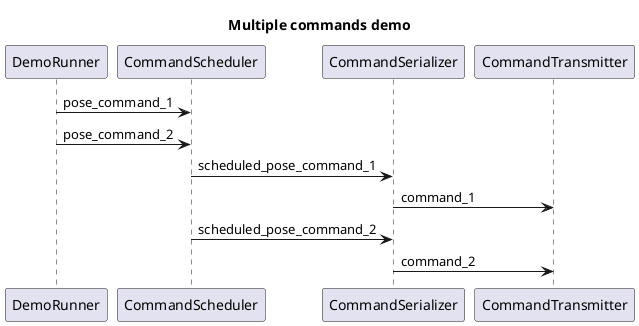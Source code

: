 @startuml

'No activation/deactivation boxes because components are concurent and are continuously running. Also when no call is made.

title Multiple commands demo

DemoRunner -> CommandScheduler:pose_command_1
DemoRunner -> CommandScheduler:pose_command_2
CommandScheduler -> CommandSerializer:scheduled_pose_command_1
CommandSerializer -> CommandTransmitter:command_1
CommandScheduler -> CommandSerializer:scheduled_pose_command_2
CommandSerializer -> CommandTransmitter:command_2

@enduml
